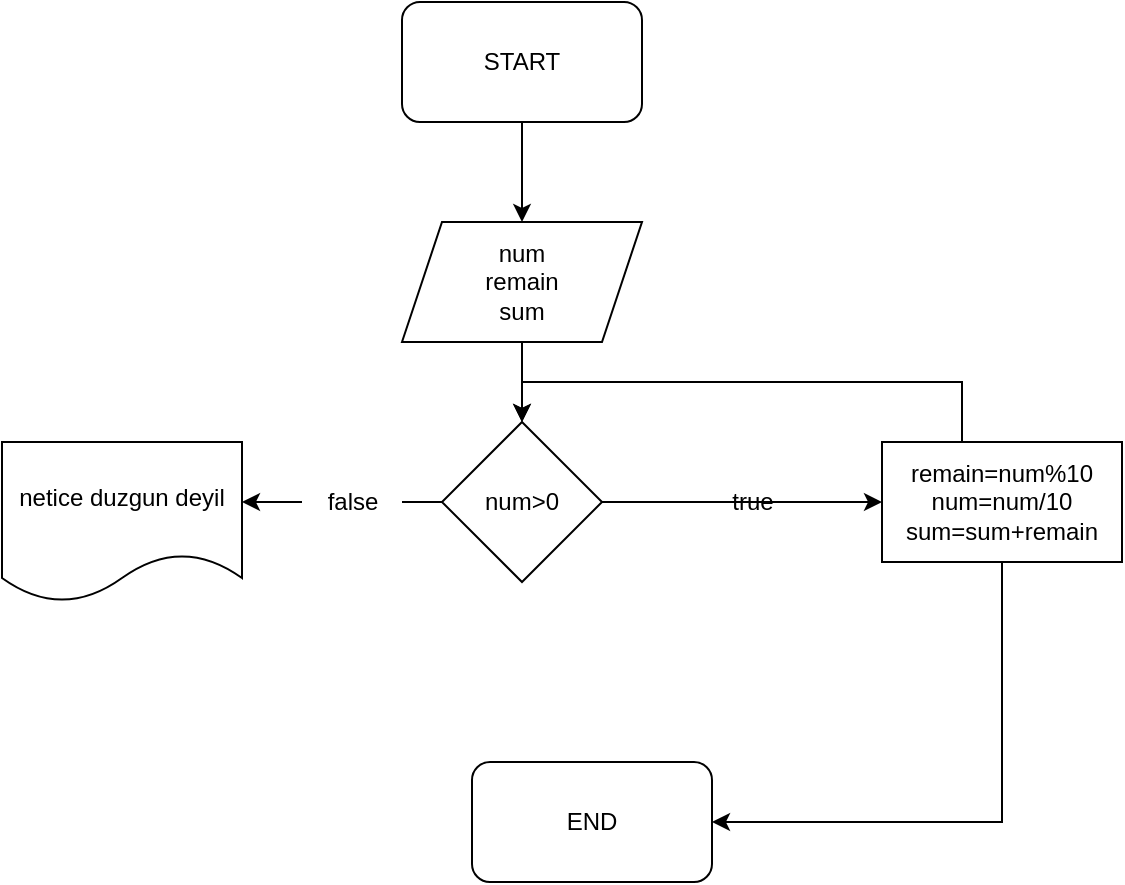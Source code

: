 <mxfile version="20.5.1" type="device"><diagram id="9WwDu842EepSJgfhhfFj" name="Page-1"><mxGraphModel dx="1038" dy="571" grid="1" gridSize="10" guides="1" tooltips="1" connect="1" arrows="1" fold="1" page="1" pageScale="1" pageWidth="850" pageHeight="1100" math="0" shadow="0"><root><mxCell id="0"/><mxCell id="1" parent="0"/><mxCell id="AEkZ2AcaU80ARwmSPfKP-2" style="edgeStyle=orthogonalEdgeStyle;rounded=0;orthogonalLoop=1;jettySize=auto;html=1;entryX=0.5;entryY=0;entryDx=0;entryDy=0;" edge="1" parent="1" source="W5YcGlbBm5SR-iwWmro2-1" target="AEkZ2AcaU80ARwmSPfKP-1"><mxGeometry relative="1" as="geometry"/></mxCell><mxCell id="W5YcGlbBm5SR-iwWmro2-1" value="START" style="rounded=1;whiteSpace=wrap;html=1;" parent="1" vertex="1"><mxGeometry x="340" y="10" width="120" height="60" as="geometry"/></mxCell><mxCell id="AEkZ2AcaU80ARwmSPfKP-4" style="edgeStyle=orthogonalEdgeStyle;rounded=0;orthogonalLoop=1;jettySize=auto;html=1;" edge="1" parent="1" source="AEkZ2AcaU80ARwmSPfKP-1" target="AEkZ2AcaU80ARwmSPfKP-3"><mxGeometry relative="1" as="geometry"/></mxCell><mxCell id="AEkZ2AcaU80ARwmSPfKP-1" value="num&lt;br&gt;remain&lt;br&gt;sum" style="shape=parallelogram;perimeter=parallelogramPerimeter;whiteSpace=wrap;html=1;fixedSize=1;" vertex="1" parent="1"><mxGeometry x="340" y="120" width="120" height="60" as="geometry"/></mxCell><mxCell id="AEkZ2AcaU80ARwmSPfKP-10" style="edgeStyle=orthogonalEdgeStyle;rounded=0;orthogonalLoop=1;jettySize=auto;html=1;startArrow=none;" edge="1" parent="1" source="AEkZ2AcaU80ARwmSPfKP-11"><mxGeometry relative="1" as="geometry"><mxPoint x="260" y="260" as="targetPoint"/></mxGeometry></mxCell><mxCell id="AEkZ2AcaU80ARwmSPfKP-17" style="edgeStyle=orthogonalEdgeStyle;rounded=0;orthogonalLoop=1;jettySize=auto;html=1;entryX=0;entryY=0.5;entryDx=0;entryDy=0;" edge="1" parent="1" source="AEkZ2AcaU80ARwmSPfKP-3" target="AEkZ2AcaU80ARwmSPfKP-5"><mxGeometry relative="1" as="geometry"/></mxCell><mxCell id="AEkZ2AcaU80ARwmSPfKP-3" value="num&amp;gt;0" style="rhombus;whiteSpace=wrap;html=1;" vertex="1" parent="1"><mxGeometry x="360" y="220" width="80" height="80" as="geometry"/></mxCell><mxCell id="AEkZ2AcaU80ARwmSPfKP-15" style="edgeStyle=orthogonalEdgeStyle;rounded=0;orthogonalLoop=1;jettySize=auto;html=1;" edge="1" parent="1" source="AEkZ2AcaU80ARwmSPfKP-5"><mxGeometry relative="1" as="geometry"><mxPoint x="400" y="220" as="targetPoint"/><Array as="points"><mxPoint x="620" y="200"/><mxPoint x="400" y="200"/></Array></mxGeometry></mxCell><mxCell id="AEkZ2AcaU80ARwmSPfKP-19" style="edgeStyle=orthogonalEdgeStyle;rounded=0;orthogonalLoop=1;jettySize=auto;html=1;entryX=1;entryY=0.5;entryDx=0;entryDy=0;" edge="1" parent="1" source="AEkZ2AcaU80ARwmSPfKP-5" target="AEkZ2AcaU80ARwmSPfKP-18"><mxGeometry relative="1" as="geometry"><Array as="points"><mxPoint x="640" y="420"/></Array></mxGeometry></mxCell><mxCell id="AEkZ2AcaU80ARwmSPfKP-5" value="remain=num%10&lt;br&gt;num=num/10&lt;br&gt;sum=sum+remain" style="rounded=0;whiteSpace=wrap;html=1;" vertex="1" parent="1"><mxGeometry x="580" y="230" width="120" height="60" as="geometry"/></mxCell><mxCell id="AEkZ2AcaU80ARwmSPfKP-7" value="true" style="text;html=1;align=center;verticalAlign=middle;resizable=0;points=[];autosize=1;strokeColor=none;fillColor=none;" vertex="1" parent="1"><mxGeometry x="495" y="245" width="40" height="30" as="geometry"/></mxCell><mxCell id="AEkZ2AcaU80ARwmSPfKP-11" value="false" style="text;html=1;align=center;verticalAlign=middle;resizable=0;points=[];autosize=1;strokeColor=none;fillColor=none;" vertex="1" parent="1"><mxGeometry x="290" y="245" width="50" height="30" as="geometry"/></mxCell><mxCell id="AEkZ2AcaU80ARwmSPfKP-12" value="" style="edgeStyle=orthogonalEdgeStyle;rounded=0;orthogonalLoop=1;jettySize=auto;html=1;endArrow=none;" edge="1" parent="1" source="AEkZ2AcaU80ARwmSPfKP-3" target="AEkZ2AcaU80ARwmSPfKP-11"><mxGeometry relative="1" as="geometry"><mxPoint x="360" y="260" as="sourcePoint"/><mxPoint x="260" y="260" as="targetPoint"/></mxGeometry></mxCell><mxCell id="AEkZ2AcaU80ARwmSPfKP-13" value="netice duzgun deyil" style="shape=document;whiteSpace=wrap;html=1;boundedLbl=1;" vertex="1" parent="1"><mxGeometry x="140" y="230" width="120" height="80" as="geometry"/></mxCell><mxCell id="AEkZ2AcaU80ARwmSPfKP-18" value="END" style="rounded=1;whiteSpace=wrap;html=1;" vertex="1" parent="1"><mxGeometry x="375" y="390" width="120" height="60" as="geometry"/></mxCell></root></mxGraphModel></diagram></mxfile>